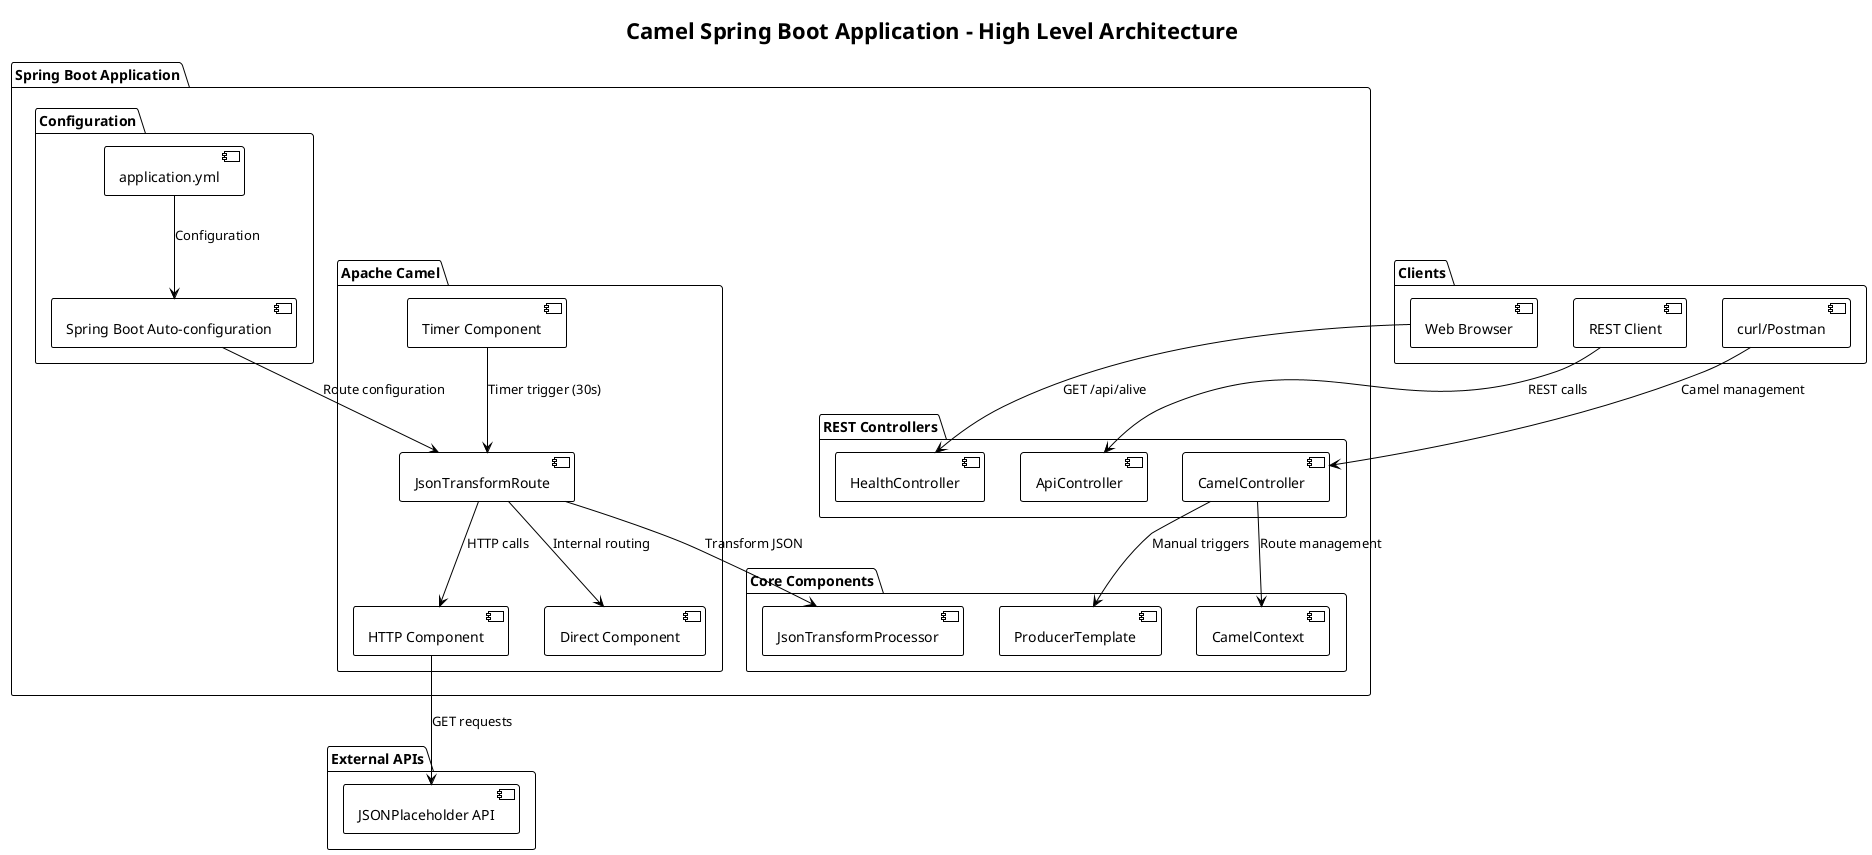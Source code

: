@startuml Application_Architecture
!theme plain
title Camel Spring Boot Application - High Level Architecture

package "External APIs" {
    [JSONPlaceholder API] as ExtAPI
}

package "Spring Boot Application" {
    package "REST Controllers" {
        [HealthController] as HC
        [ApiController] as AC
        [CamelController] as CC
    }
    
    package "Apache Camel" {
        [JsonTransformRoute] as JTR
        [Timer Component] as TC
        [HTTP Component] as HTTPComp
        [Direct Component] as DC
    }
    
    package "Core Components" {
        [ProducerTemplate] as PT
        [CamelContext] as CCtx
        [JsonTransformProcessor] as JTP
    }
    
    package "Configuration" {
        [application.yml] as Config
        [Spring Boot Auto-configuration] as AutoConfig
    }
}

package "Clients" {
    [Web Browser] as WB
    [REST Client] as RC
    [curl/Postman] as CP
}

' Relationships
WB --> HC : GET /api/alive
RC --> AC : REST calls
CP --> CC : Camel management

TC --> JTR : Timer trigger (30s)
JTR --> HTTPComp : HTTP calls
HTTPComp --> ExtAPI : GET requests
JTR --> JTP : Transform JSON
JTR --> DC : Internal routing

CC --> PT : Manual triggers
CC --> CCtx : Route management

Config --> AutoConfig : Configuration
AutoConfig --> JTR : Route configuration

@enduml
